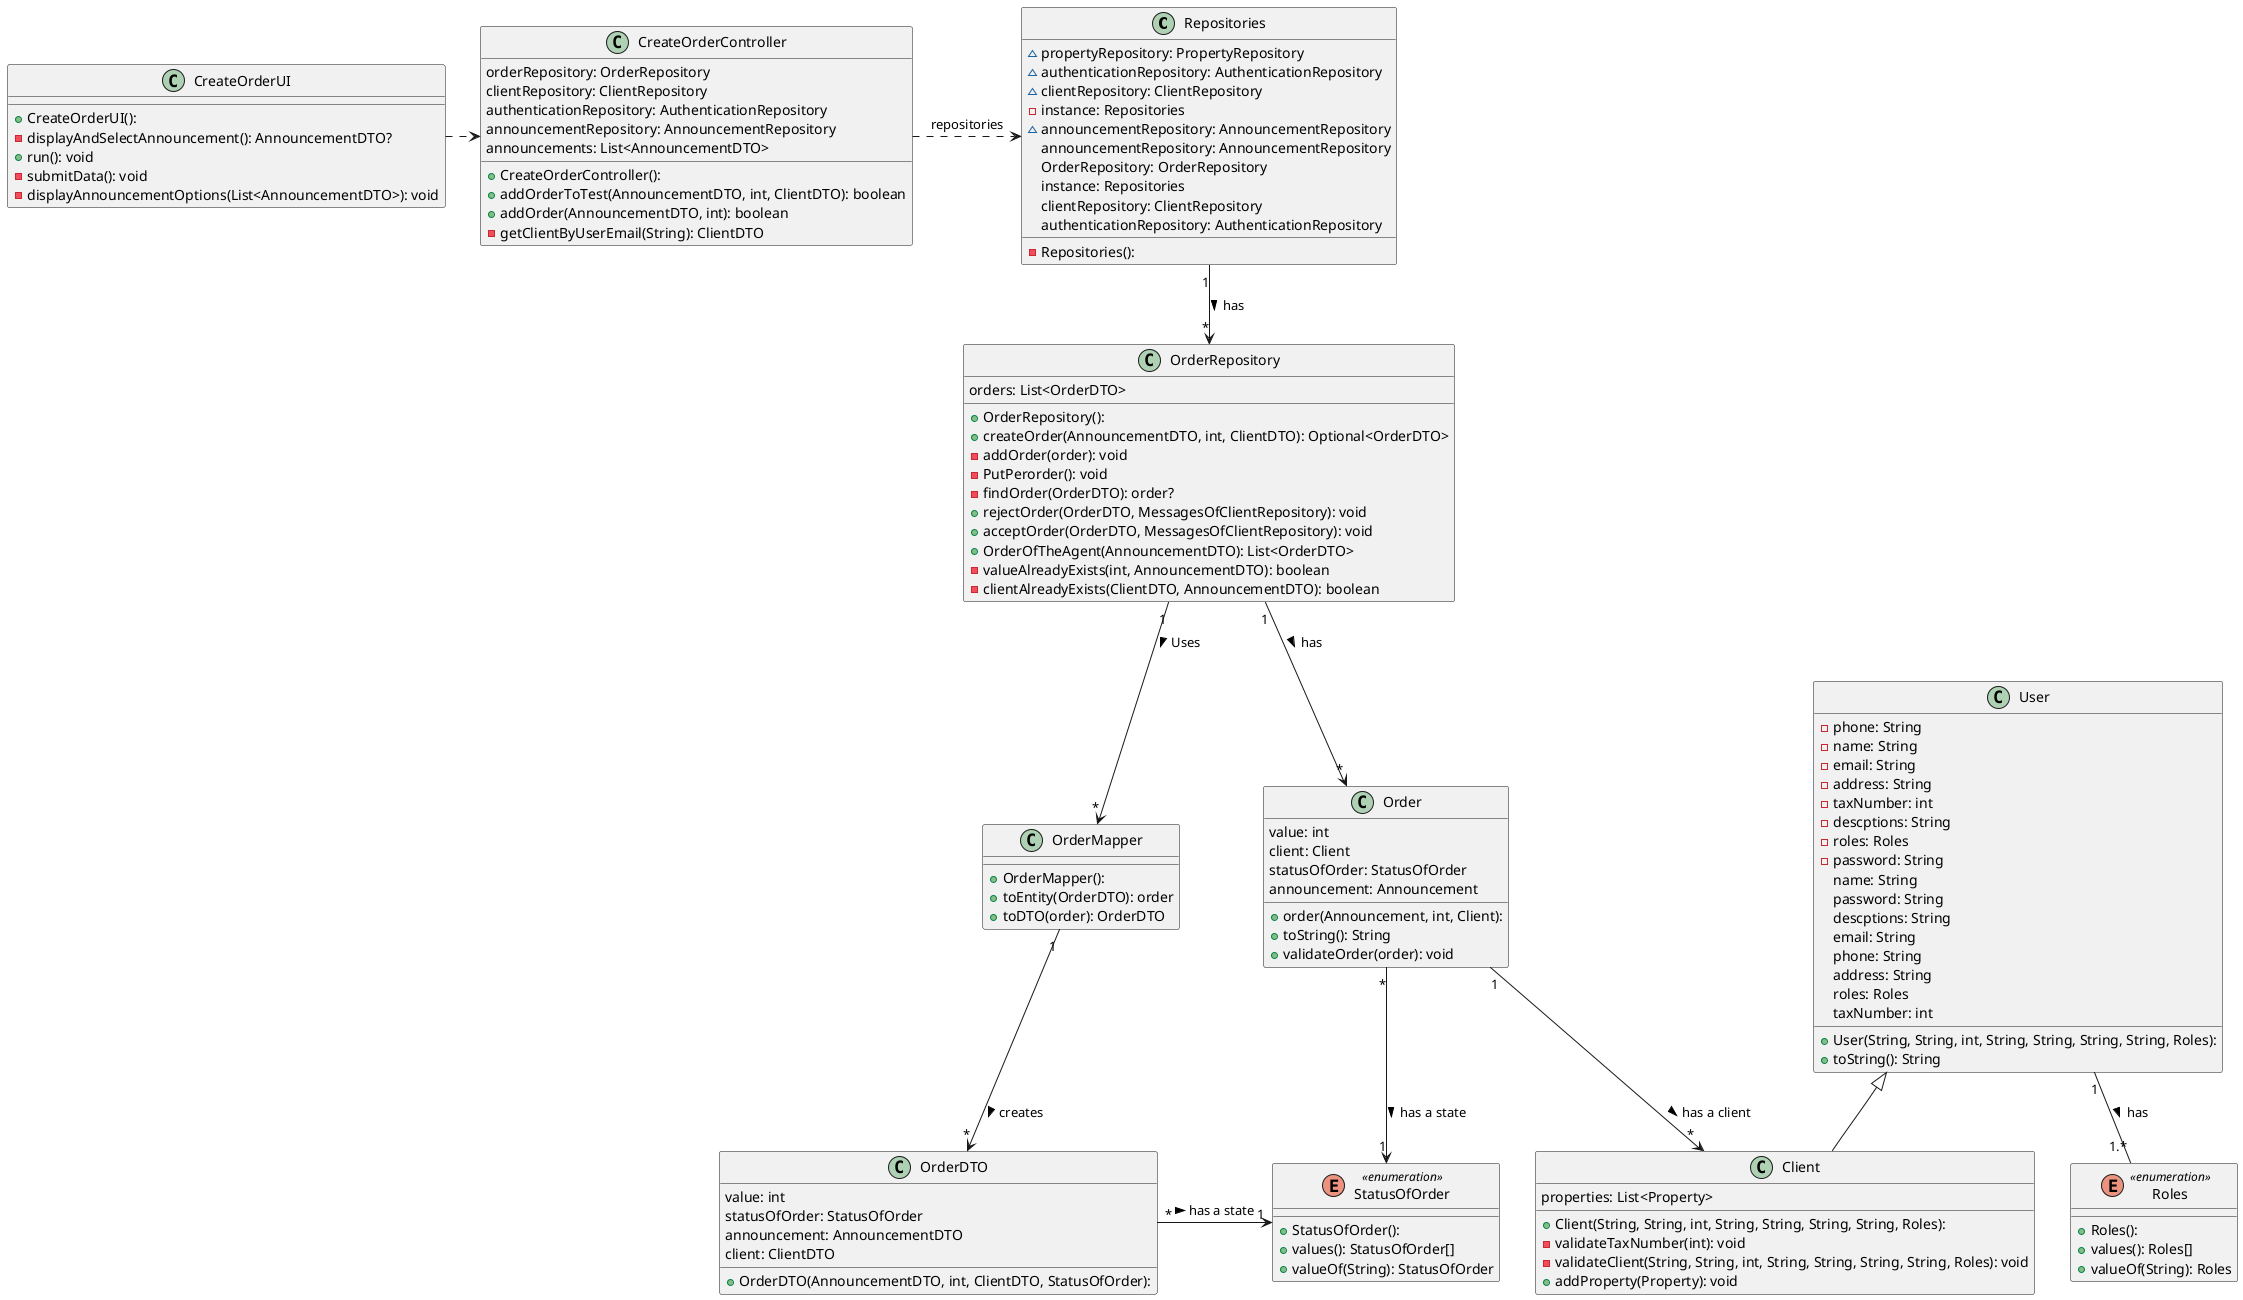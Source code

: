 @startuml
skinparam monochrome false
skinparam packageStyle rectangle
skinparam shadowing false
skinparam linetype polyline
skinparam linetype orto

skinparam classAttributeIconSize "2"
'left to right direction


class Repositories {
  - Repositories():
  ~ propertyRepository: PropertyRepository
  ~ authenticationRepository: AuthenticationRepository
  ~ clientRepository: ClientRepository
  - instance: Repositories
  ~ announcementRepository: AnnouncementRepository
   announcementRepository: AnnouncementRepository
   OrderRepository: OrderRepository
   instance: Repositories
   clientRepository: ClientRepository
   authenticationRepository: AuthenticationRepository
}


class User {
  + User(String, String, int, String, String, String, String, Roles):
  - phone: String
  - name: String
  - email: String
  - address: String
  - taxNumber: int
  - descptions: String
  - roles: Roles
  - password: String
  + toString(): String
   name: String
   password: String
   descptions: String
   email: String
   phone: String
   address: String
   roles: Roles
   taxNumber: int
}
enum Roles << enumeration >> {
  + Roles():
  + values(): Roles[]
  + valueOf(String): Roles
}

class CreateOrderUI {
  + CreateOrderUI():
  - displayAndSelectAnnouncement(): AnnouncementDTO?
  + run(): void
  - submitData(): void
  - displayAnnouncementOptions(List<AnnouncementDTO>): void
}
class CreateOrderController {
  + CreateOrderController():
  + addOrderToTest(AnnouncementDTO, int, ClientDTO): boolean
  + addOrder(AnnouncementDTO, int): boolean
  - getClientByUserEmail(String): ClientDTO
   orderRepository: OrderRepository
   clientRepository: ClientRepository
   authenticationRepository: AuthenticationRepository
   announcementRepository: AnnouncementRepository
   announcements: List<AnnouncementDTO>
}
class OrderRepository {
  + OrderRepository():
  + createOrder(AnnouncementDTO, int, ClientDTO): Optional<OrderDTO>
  - addOrder(order): void
  - PutPerorder(): void
  - findOrder(OrderDTO): order?
  + rejectOrder(OrderDTO, MessagesOfClientRepository): void
  + acceptOrder(OrderDTO, MessagesOfClientRepository): void
  + OrderOfTheAgent(AnnouncementDTO): List<OrderDTO>
  - valueAlreadyExists(int, AnnouncementDTO): boolean
  - clientAlreadyExists(ClientDTO, AnnouncementDTO): boolean
   orders: List<OrderDTO>
}
class Order {
  + order(Announcement, int, Client):
  + toString(): String
  + validateOrder(order): void
   value: int
   client: Client
   statusOfOrder: StatusOfOrder
   announcement: Announcement
}
class OrderDTO {
  + OrderDTO(AnnouncementDTO, int, ClientDTO, StatusOfOrder):
   value: int
   statusOfOrder: StatusOfOrder
   announcement: AnnouncementDTO
   client: ClientDTO
}
class OrderMapper {
  + OrderMapper():
  + toEntity(OrderDTO): order
  + toDTO(order): OrderDTO
}
enum StatusOfOrder << enumeration >> {
  + StatusOfOrder():
  + values(): StatusOfOrder[]
  + valueOf(String): StatusOfOrder
}





class Client extends User {
  + Client(String, String, int, String, String, String, String, Roles):
  - validateTaxNumber(int): void
  - validateClient(String, String, int, String, String, String, String, Roles): void
  + addProperty(Property): void
   properties: List<Property>
}

User "1"--"1.*" Roles : has >
CreateOrderController .> Repositories : repositories
CreateOrderUI .> CreateOrderController

Repositories "1" --> "*" OrderRepository : has >
OrderRepository "1" --> "*" OrderMapper : Uses >
OrderMapper "1" --> "*" OrderDTO : creates >
OrderRepository "1" --> "*" Order : has >
Order "1" --> "*" Client : has a client >
OrderDTO "*" -> "1" StatusOfOrder : has a state >
Order "*"->"1" StatusOfOrder : has a state >

@enduml